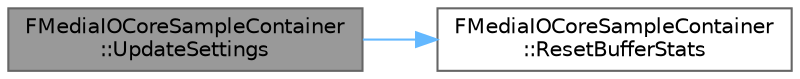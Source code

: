 digraph "FMediaIOCoreSampleContainer::UpdateSettings"
{
 // INTERACTIVE_SVG=YES
 // LATEX_PDF_SIZE
  bgcolor="transparent";
  edge [fontname=Helvetica,fontsize=10,labelfontname=Helvetica,labelfontsize=10];
  node [fontname=Helvetica,fontsize=10,shape=box,height=0.2,width=0.4];
  rankdir="LR";
  Node1 [id="Node000001",label="FMediaIOCoreSampleContainer\l::UpdateSettings",height=0.2,width=0.4,color="gray40", fillcolor="grey60", style="filled", fontcolor="black",tooltip="Update this sample container settings."];
  Node1 -> Node2 [id="edge1_Node000001_Node000002",color="steelblue1",style="solid",tooltip=" "];
  Node2 [id="Node000002",label="FMediaIOCoreSampleContainer\l::ResetBufferStats",height=0.2,width=0.4,color="grey40", fillcolor="white", style="filled",URL="$d8/df3/classFMediaIOCoreSampleContainer.html#a5d376f180b7fd5d21a0602196649e151",tooltip=" "];
}
